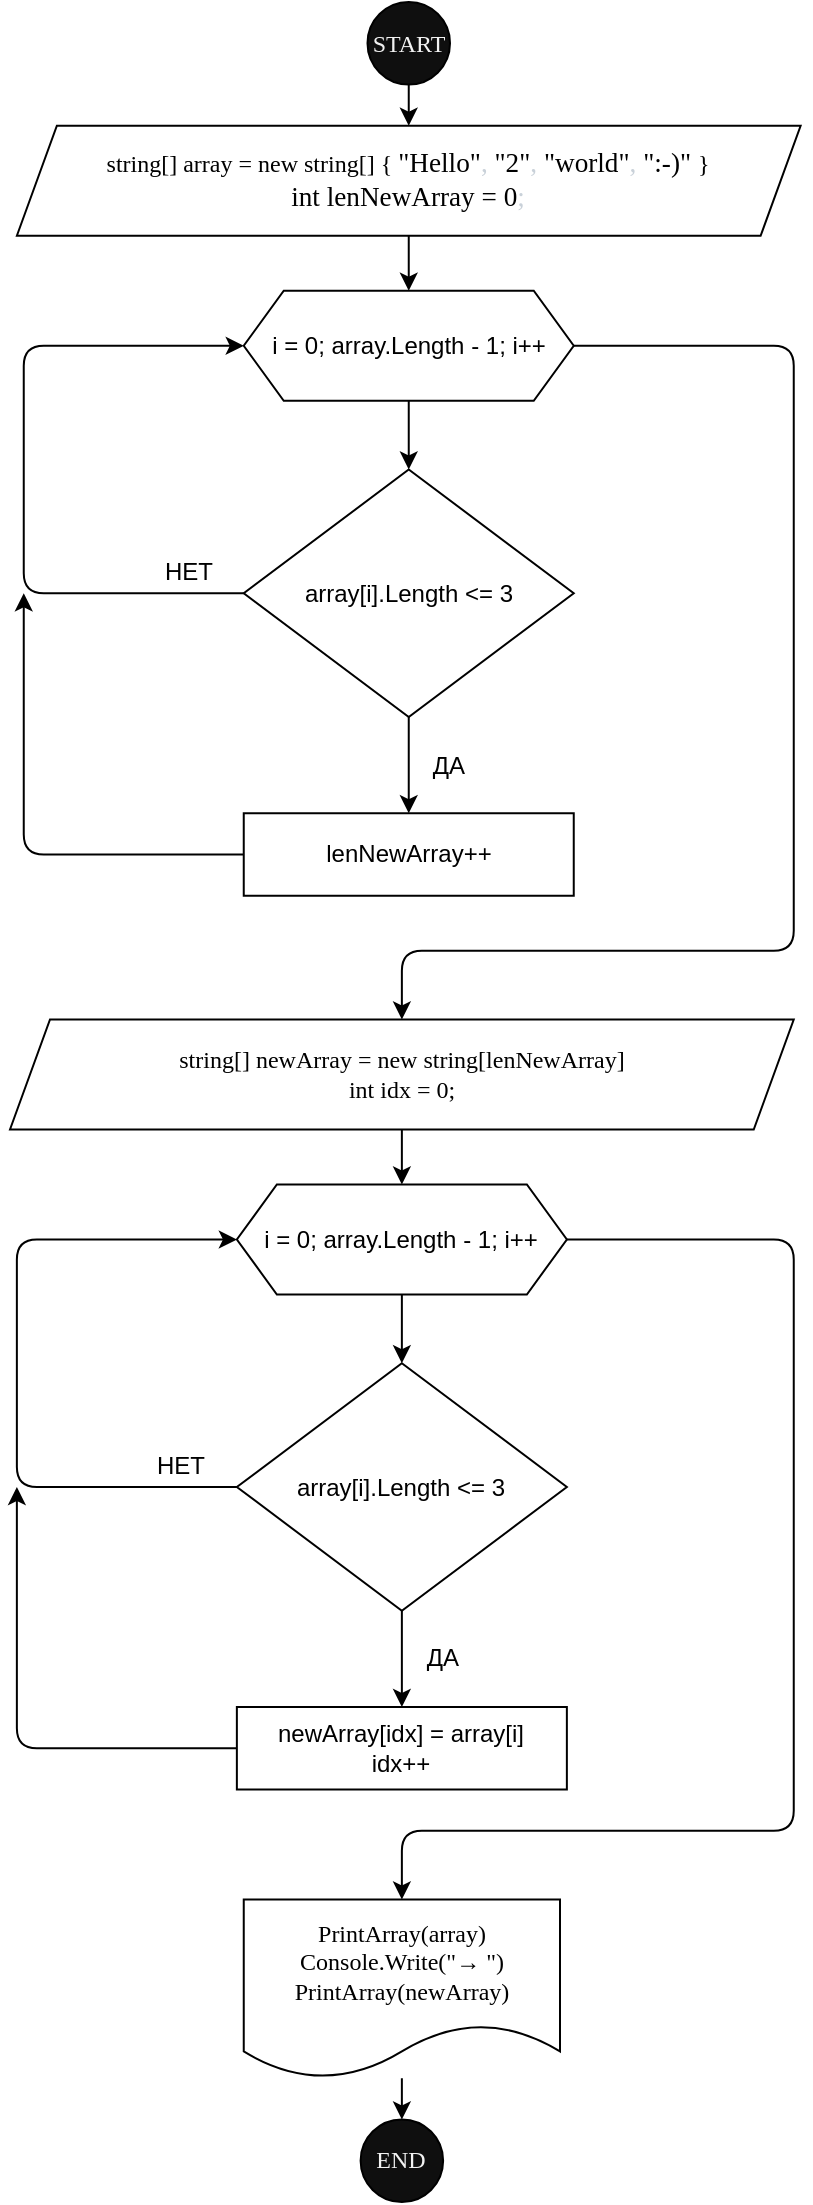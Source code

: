 <mxfile version="24.3.1" type="device">
  <diagram name="Страница — 1" id="uj5DokvrLl68vGaNCJFq">
    <mxGraphModel dx="1626" dy="793" grid="1" gridSize="10" guides="1" tooltips="1" connect="1" arrows="1" fold="1" page="1" pageScale="1" pageWidth="827" pageHeight="1169" math="0" shadow="0">
      <root>
        <mxCell id="0" />
        <mxCell id="1" parent="0" />
        <mxCell id="DsxVeaBICiecZS6AeLyC-8" value="" style="group" vertex="1" connectable="0" parent="1">
          <mxGeometry x="480" y="360" width="395.31" height="1100" as="geometry" />
        </mxCell>
        <mxCell id="DsxVeaBICiecZS6AeLyC-9" value="START" style="ellipse;whiteSpace=wrap;html=1;aspect=fixed;fontSize=12;fontFamily=Lucida Console;fillColor=#0F0F0F;fontColor=#f2f2f2;" vertex="1" parent="DsxVeaBICiecZS6AeLyC-8">
          <mxGeometry x="178.749" width="41.25" height="41.25" as="geometry" />
        </mxCell>
        <mxCell id="DsxVeaBICiecZS6AeLyC-10" value="string[] array = new string[] {&amp;nbsp;&lt;span class=&quot;pl-s&quot; style=&quot;font-family: , , &amp;#34;sf mono&amp;#34; , &amp;#34;menlo&amp;#34; , &amp;#34;consolas&amp;#34; , &amp;#34;liberation mono&amp;#34; , monospace ; font-size: 13.6px ; box-sizing: border-box&quot;&gt;&lt;span class=&quot;pl-pds&quot; style=&quot;box-sizing: border-box&quot;&gt;&quot;&lt;/span&gt;Hello&lt;span class=&quot;pl-pds&quot; style=&quot;box-sizing: border-box&quot;&gt;&quot;&lt;/span&gt;&lt;/span&gt;&lt;span style=&quot;color: rgb(201 , 209 , 217) ; font-family: , , &amp;#34;sf mono&amp;#34; , &amp;#34;menlo&amp;#34; , &amp;#34;consolas&amp;#34; , &amp;#34;liberation mono&amp;#34; , monospace ; font-size: 13.6px&quot;&gt;, &lt;/span&gt;&lt;span class=&quot;pl-s&quot; style=&quot;font-family: , , &amp;#34;sf mono&amp;#34; , &amp;#34;menlo&amp;#34; , &amp;#34;consolas&amp;#34; , &amp;#34;liberation mono&amp;#34; , monospace ; font-size: 13.6px ; box-sizing: border-box&quot;&gt;&lt;span class=&quot;pl-pds&quot; style=&quot;box-sizing: border-box&quot;&gt;&quot;&lt;/span&gt;2&lt;span class=&quot;pl-pds&quot; style=&quot;box-sizing: border-box&quot;&gt;&quot;&lt;/span&gt;&lt;/span&gt;&lt;span style=&quot;color: rgb(201 , 209 , 217) ; font-family: , , &amp;#34;sf mono&amp;#34; , &amp;#34;menlo&amp;#34; , &amp;#34;consolas&amp;#34; , &amp;#34;liberation mono&amp;#34; , monospace ; font-size: 13.6px&quot;&gt;, &lt;/span&gt;&lt;span class=&quot;pl-s&quot; style=&quot;font-family: , , &amp;#34;sf mono&amp;#34; , &amp;#34;menlo&amp;#34; , &amp;#34;consolas&amp;#34; , &amp;#34;liberation mono&amp;#34; , monospace ; font-size: 13.6px ; box-sizing: border-box&quot;&gt;&lt;span class=&quot;pl-pds&quot; style=&quot;box-sizing: border-box&quot;&gt;&quot;&lt;/span&gt;world&lt;span class=&quot;pl-pds&quot; style=&quot;box-sizing: border-box&quot;&gt;&quot;&lt;/span&gt;&lt;/span&gt;&lt;span style=&quot;color: rgb(201 , 209 , 217) ; font-family: , , &amp;#34;sf mono&amp;#34; , &amp;#34;menlo&amp;#34; , &amp;#34;consolas&amp;#34; , &amp;#34;liberation mono&amp;#34; , monospace ; font-size: 13.6px&quot;&gt;, &lt;/span&gt;&lt;span class=&quot;pl-s&quot; style=&quot;font-family: , , &amp;#34;sf mono&amp;#34; , &amp;#34;menlo&amp;#34; , &amp;#34;consolas&amp;#34; , &amp;#34;liberation mono&amp;#34; , monospace ; font-size: 13.6px ; box-sizing: border-box&quot;&gt;&lt;span class=&quot;pl-pds&quot; style=&quot;box-sizing: border-box&quot;&gt;&quot;&lt;/span&gt;:-)&lt;span class=&quot;pl-pds&quot; style=&quot;box-sizing: border-box&quot;&gt;&quot;&amp;nbsp;&lt;/span&gt;&lt;/span&gt;&lt;span&gt;}&lt;br&gt;&lt;/span&gt;&lt;span class=&quot;pl-k&quot; style=&quot;font-family: , , &amp;#34;sf mono&amp;#34; , &amp;#34;menlo&amp;#34; , &amp;#34;consolas&amp;#34; , &amp;#34;liberation mono&amp;#34; , monospace ; font-size: 13.6px ; box-sizing: border-box&quot;&gt;int&lt;/span&gt;&lt;span style=&quot;color: rgb(201 , 209 , 217) ; font-family: , , &amp;#34;sf mono&amp;#34; , &amp;#34;menlo&amp;#34; , &amp;#34;consolas&amp;#34; , &amp;#34;liberation mono&amp;#34; , monospace ; font-size: 13.6px&quot;&gt; &lt;/span&gt;&lt;span class=&quot;pl-en&quot; style=&quot;font-family: , , &amp;#34;sf mono&amp;#34; , &amp;#34;menlo&amp;#34; , &amp;#34;consolas&amp;#34; , &amp;#34;liberation mono&amp;#34; , monospace ; font-size: 13.6px ; box-sizing: border-box&quot;&gt;lenNewArray&lt;/span&gt;&lt;span style=&quot;color: rgb(201 , 209 , 217) ; font-family: , , &amp;#34;sf mono&amp;#34; , &amp;#34;menlo&amp;#34; , &amp;#34;consolas&amp;#34; , &amp;#34;liberation mono&amp;#34; , monospace ; font-size: 13.6px&quot;&gt; &lt;/span&gt;&lt;span class=&quot;pl-k&quot; style=&quot;font-family: , , &amp;#34;sf mono&amp;#34; , &amp;#34;menlo&amp;#34; , &amp;#34;consolas&amp;#34; , &amp;#34;liberation mono&amp;#34; , monospace ; font-size: 13.6px ; box-sizing: border-box&quot;&gt;=&lt;/span&gt;&lt;span style=&quot;color: rgb(201 , 209 , 217) ; font-family: , , &amp;#34;sf mono&amp;#34; , &amp;#34;menlo&amp;#34; , &amp;#34;consolas&amp;#34; , &amp;#34;liberation mono&amp;#34; , monospace ; font-size: 13.6px&quot;&gt; &lt;/span&gt;&lt;span class=&quot;pl-c1&quot; style=&quot;font-family: , , &amp;#34;sf mono&amp;#34; , &amp;#34;menlo&amp;#34; , &amp;#34;consolas&amp;#34; , &amp;#34;liberation mono&amp;#34; , monospace ; font-size: 13.6px ; box-sizing: border-box&quot;&gt;0&lt;/span&gt;&lt;span style=&quot;color: rgb(201 , 209 , 217) ; font-family: , , &amp;#34;sf mono&amp;#34; , &amp;#34;menlo&amp;#34; , &amp;#34;consolas&amp;#34; , &amp;#34;liberation mono&amp;#34; , monospace ; font-size: 13.6px&quot;&gt;;&lt;/span&gt;&lt;span&gt;&lt;br&gt;&lt;/span&gt;" style="shape=parallelogram;perimeter=parallelogramPerimeter;whiteSpace=wrap;html=1;fixedSize=1;fontFamily=Lucida Console;" vertex="1" parent="DsxVeaBICiecZS6AeLyC-8">
          <mxGeometry x="3.437" y="61.875" width="391.873" height="55.0" as="geometry" />
        </mxCell>
        <mxCell id="DsxVeaBICiecZS6AeLyC-11" value="" style="edgeStyle=none;html=1;" edge="1" parent="DsxVeaBICiecZS6AeLyC-8" source="DsxVeaBICiecZS6AeLyC-9" target="DsxVeaBICiecZS6AeLyC-10">
          <mxGeometry relative="1" as="geometry" />
        </mxCell>
        <mxCell id="DsxVeaBICiecZS6AeLyC-12" value="END" style="ellipse;whiteSpace=wrap;html=1;aspect=fixed;fontSize=12;fontFamily=Lucida Console;fillColor=#0F0F0F;fontColor=#f2f2f2;" vertex="1" parent="DsxVeaBICiecZS6AeLyC-8">
          <mxGeometry x="175.311" y="1058.75" width="41.25" height="41.25" as="geometry" />
        </mxCell>
        <mxCell id="DsxVeaBICiecZS6AeLyC-13" value="" style="edgeStyle=none;html=1;" edge="1" parent="DsxVeaBICiecZS6AeLyC-8" source="DsxVeaBICiecZS6AeLyC-14" target="DsxVeaBICiecZS6AeLyC-12">
          <mxGeometry relative="1" as="geometry" />
        </mxCell>
        <mxCell id="DsxVeaBICiecZS6AeLyC-14" value="PrintArray(array) Console.Write(&quot;→ &quot;) PrintArray(newArray)" style="shape=document;whiteSpace=wrap;html=1;boundedLbl=1;fontFamily=Lucida Console;" vertex="1" parent="DsxVeaBICiecZS6AeLyC-8">
          <mxGeometry x="116.874" y="948.75" width="158.124" height="89.375" as="geometry" />
        </mxCell>
        <mxCell id="DsxVeaBICiecZS6AeLyC-15" value="i = 0; array.Length - 1; i++" style="shape=hexagon;perimeter=hexagonPerimeter2;whiteSpace=wrap;html=1;fixedSize=1;" vertex="1" parent="DsxVeaBICiecZS6AeLyC-8">
          <mxGeometry x="116.874" y="144.375" width="164.999" height="55.0" as="geometry" />
        </mxCell>
        <mxCell id="DsxVeaBICiecZS6AeLyC-16" value="" style="edgeStyle=none;html=1;" edge="1" parent="DsxVeaBICiecZS6AeLyC-8" source="DsxVeaBICiecZS6AeLyC-10" target="DsxVeaBICiecZS6AeLyC-15">
          <mxGeometry relative="1" as="geometry" />
        </mxCell>
        <mxCell id="DsxVeaBICiecZS6AeLyC-17" style="edgeStyle=none;html=1;entryX=0;entryY=0.5;entryDx=0;entryDy=0;" edge="1" parent="DsxVeaBICiecZS6AeLyC-8" source="DsxVeaBICiecZS6AeLyC-18" target="DsxVeaBICiecZS6AeLyC-15">
          <mxGeometry relative="1" as="geometry">
            <Array as="points">
              <mxPoint x="6.875" y="295.625" />
              <mxPoint x="6.875" y="171.875" />
            </Array>
          </mxGeometry>
        </mxCell>
        <mxCell id="DsxVeaBICiecZS6AeLyC-18" value="array[i].Length &amp;lt;= 3" style="rhombus;whiteSpace=wrap;html=1;" vertex="1" parent="DsxVeaBICiecZS6AeLyC-8">
          <mxGeometry x="116.874" y="233.75" width="164.999" height="123.75" as="geometry" />
        </mxCell>
        <mxCell id="DsxVeaBICiecZS6AeLyC-19" value="" style="edgeStyle=none;html=1;" edge="1" parent="DsxVeaBICiecZS6AeLyC-8" source="DsxVeaBICiecZS6AeLyC-15" target="DsxVeaBICiecZS6AeLyC-18">
          <mxGeometry relative="1" as="geometry" />
        </mxCell>
        <mxCell id="DsxVeaBICiecZS6AeLyC-20" value="НЕТ" style="text;html=1;strokeColor=none;fillColor=none;align=center;verticalAlign=middle;whiteSpace=wrap;rounded=0;" vertex="1" parent="DsxVeaBICiecZS6AeLyC-8">
          <mxGeometry x="68.75" y="275" width="41.25" height="20.625" as="geometry" />
        </mxCell>
        <mxCell id="DsxVeaBICiecZS6AeLyC-21" style="edgeStyle=none;html=1;" edge="1" parent="DsxVeaBICiecZS6AeLyC-8" source="DsxVeaBICiecZS6AeLyC-22">
          <mxGeometry relative="1" as="geometry">
            <mxPoint x="6.875" y="295.625" as="targetPoint" />
            <Array as="points">
              <mxPoint x="6.875" y="426.25" />
            </Array>
          </mxGeometry>
        </mxCell>
        <mxCell id="DsxVeaBICiecZS6AeLyC-22" value="lenNewArray++" style="whiteSpace=wrap;html=1;" vertex="1" parent="DsxVeaBICiecZS6AeLyC-8">
          <mxGeometry x="116.874" y="405.625" width="164.999" height="41.25" as="geometry" />
        </mxCell>
        <mxCell id="DsxVeaBICiecZS6AeLyC-23" value="" style="edgeStyle=none;html=1;" edge="1" parent="DsxVeaBICiecZS6AeLyC-8" source="DsxVeaBICiecZS6AeLyC-18" target="DsxVeaBICiecZS6AeLyC-22">
          <mxGeometry relative="1" as="geometry" />
        </mxCell>
        <mxCell id="DsxVeaBICiecZS6AeLyC-24" value="ДА" style="text;html=1;strokeColor=none;fillColor=none;align=center;verticalAlign=middle;whiteSpace=wrap;rounded=0;" vertex="1" parent="DsxVeaBICiecZS6AeLyC-8">
          <mxGeometry x="199.374" y="371.25" width="41.25" height="20.625" as="geometry" />
        </mxCell>
        <mxCell id="DsxVeaBICiecZS6AeLyC-25" style="edgeStyle=none;html=1;entryX=0.5;entryY=0;entryDx=0;entryDy=0;" edge="1" parent="DsxVeaBICiecZS6AeLyC-8" source="DsxVeaBICiecZS6AeLyC-26" target="DsxVeaBICiecZS6AeLyC-14">
          <mxGeometry relative="1" as="geometry">
            <Array as="points">
              <mxPoint x="391.873" y="618.75" />
              <mxPoint x="391.873" y="914.375" />
              <mxPoint x="195.936" y="914.375" />
            </Array>
          </mxGeometry>
        </mxCell>
        <mxCell id="DsxVeaBICiecZS6AeLyC-26" value="i = 0; array.Length - 1; i++" style="shape=hexagon;perimeter=hexagonPerimeter2;whiteSpace=wrap;html=1;fixedSize=1;" vertex="1" parent="DsxVeaBICiecZS6AeLyC-8">
          <mxGeometry x="113.437" y="591.25" width="164.999" height="55.0" as="geometry" />
        </mxCell>
        <mxCell id="DsxVeaBICiecZS6AeLyC-27" style="edgeStyle=none;html=1;entryX=0;entryY=0.5;entryDx=0;entryDy=0;" edge="1" parent="DsxVeaBICiecZS6AeLyC-8" source="DsxVeaBICiecZS6AeLyC-28" target="DsxVeaBICiecZS6AeLyC-26">
          <mxGeometry relative="1" as="geometry">
            <Array as="points">
              <mxPoint x="3.437" y="742.5" />
              <mxPoint x="3.437" y="618.75" />
            </Array>
          </mxGeometry>
        </mxCell>
        <mxCell id="DsxVeaBICiecZS6AeLyC-28" value="array[i].Length &amp;lt;= 3" style="rhombus;whiteSpace=wrap;html=1;" vertex="1" parent="DsxVeaBICiecZS6AeLyC-8">
          <mxGeometry x="113.437" y="680.625" width="164.999" height="123.75" as="geometry" />
        </mxCell>
        <mxCell id="DsxVeaBICiecZS6AeLyC-29" value="" style="edgeStyle=none;html=1;" edge="1" parent="DsxVeaBICiecZS6AeLyC-8" source="DsxVeaBICiecZS6AeLyC-26" target="DsxVeaBICiecZS6AeLyC-28">
          <mxGeometry relative="1" as="geometry" />
        </mxCell>
        <mxCell id="DsxVeaBICiecZS6AeLyC-30" value="НЕТ" style="text;html=1;strokeColor=none;fillColor=none;align=center;verticalAlign=middle;whiteSpace=wrap;rounded=0;" vertex="1" parent="DsxVeaBICiecZS6AeLyC-8">
          <mxGeometry x="65.312" y="721.875" width="41.25" height="20.625" as="geometry" />
        </mxCell>
        <mxCell id="DsxVeaBICiecZS6AeLyC-31" style="edgeStyle=none;html=1;" edge="1" parent="DsxVeaBICiecZS6AeLyC-8" source="DsxVeaBICiecZS6AeLyC-32">
          <mxGeometry relative="1" as="geometry">
            <mxPoint x="3.437" y="742.5" as="targetPoint" />
            <Array as="points">
              <mxPoint x="3.437" y="873.125" />
            </Array>
          </mxGeometry>
        </mxCell>
        <mxCell id="DsxVeaBICiecZS6AeLyC-32" value="newArray[idx] = array[i]&lt;br&gt;idx++" style="whiteSpace=wrap;html=1;" vertex="1" parent="DsxVeaBICiecZS6AeLyC-8">
          <mxGeometry x="113.437" y="852.5" width="164.999" height="41.25" as="geometry" />
        </mxCell>
        <mxCell id="DsxVeaBICiecZS6AeLyC-33" value="ДА" style="text;html=1;strokeColor=none;fillColor=none;align=center;verticalAlign=middle;whiteSpace=wrap;rounded=0;" vertex="1" parent="DsxVeaBICiecZS6AeLyC-8">
          <mxGeometry x="195.936" y="818.125" width="41.25" height="20.625" as="geometry" />
        </mxCell>
        <mxCell id="DsxVeaBICiecZS6AeLyC-34" value="" style="edgeStyle=none;html=1;entryX=0.5;entryY=0;entryDx=0;entryDy=0;exitX=0.5;exitY=1;exitDx=0;exitDy=0;" edge="1" parent="DsxVeaBICiecZS6AeLyC-8" source="DsxVeaBICiecZS6AeLyC-28" target="DsxVeaBICiecZS6AeLyC-32">
          <mxGeometry relative="1" as="geometry">
            <mxPoint x="154.687" y="825.0" as="sourcePoint" />
            <mxPoint x="147.812" y="831.875" as="targetPoint" />
          </mxGeometry>
        </mxCell>
        <mxCell id="DsxVeaBICiecZS6AeLyC-35" value="" style="edgeStyle=none;html=1;" edge="1" parent="DsxVeaBICiecZS6AeLyC-8" source="DsxVeaBICiecZS6AeLyC-36" target="DsxVeaBICiecZS6AeLyC-26">
          <mxGeometry relative="1" as="geometry" />
        </mxCell>
        <mxCell id="DsxVeaBICiecZS6AeLyC-36" value="&lt;span&gt;string[] newArray = new string[lenNewArray]&lt;br&gt;int idx = 0;&lt;br&gt;&lt;/span&gt;" style="shape=parallelogram;perimeter=parallelogramPerimeter;whiteSpace=wrap;html=1;fixedSize=1;fontFamily=Lucida Console;" vertex="1" parent="DsxVeaBICiecZS6AeLyC-8">
          <mxGeometry y="508.75" width="391.873" height="55.0" as="geometry" />
        </mxCell>
        <mxCell id="DsxVeaBICiecZS6AeLyC-37" style="edgeStyle=none;html=1;entryX=0.5;entryY=0;entryDx=0;entryDy=0;" edge="1" parent="DsxVeaBICiecZS6AeLyC-8" source="DsxVeaBICiecZS6AeLyC-15" target="DsxVeaBICiecZS6AeLyC-36">
          <mxGeometry relative="1" as="geometry">
            <mxPoint x="89.374" y="488.125" as="targetPoint" />
            <Array as="points">
              <mxPoint x="391.873" y="171.875" />
              <mxPoint x="391.873" y="474.375" />
              <mxPoint x="195.936" y="474.375" />
            </Array>
          </mxGeometry>
        </mxCell>
      </root>
    </mxGraphModel>
  </diagram>
</mxfile>
